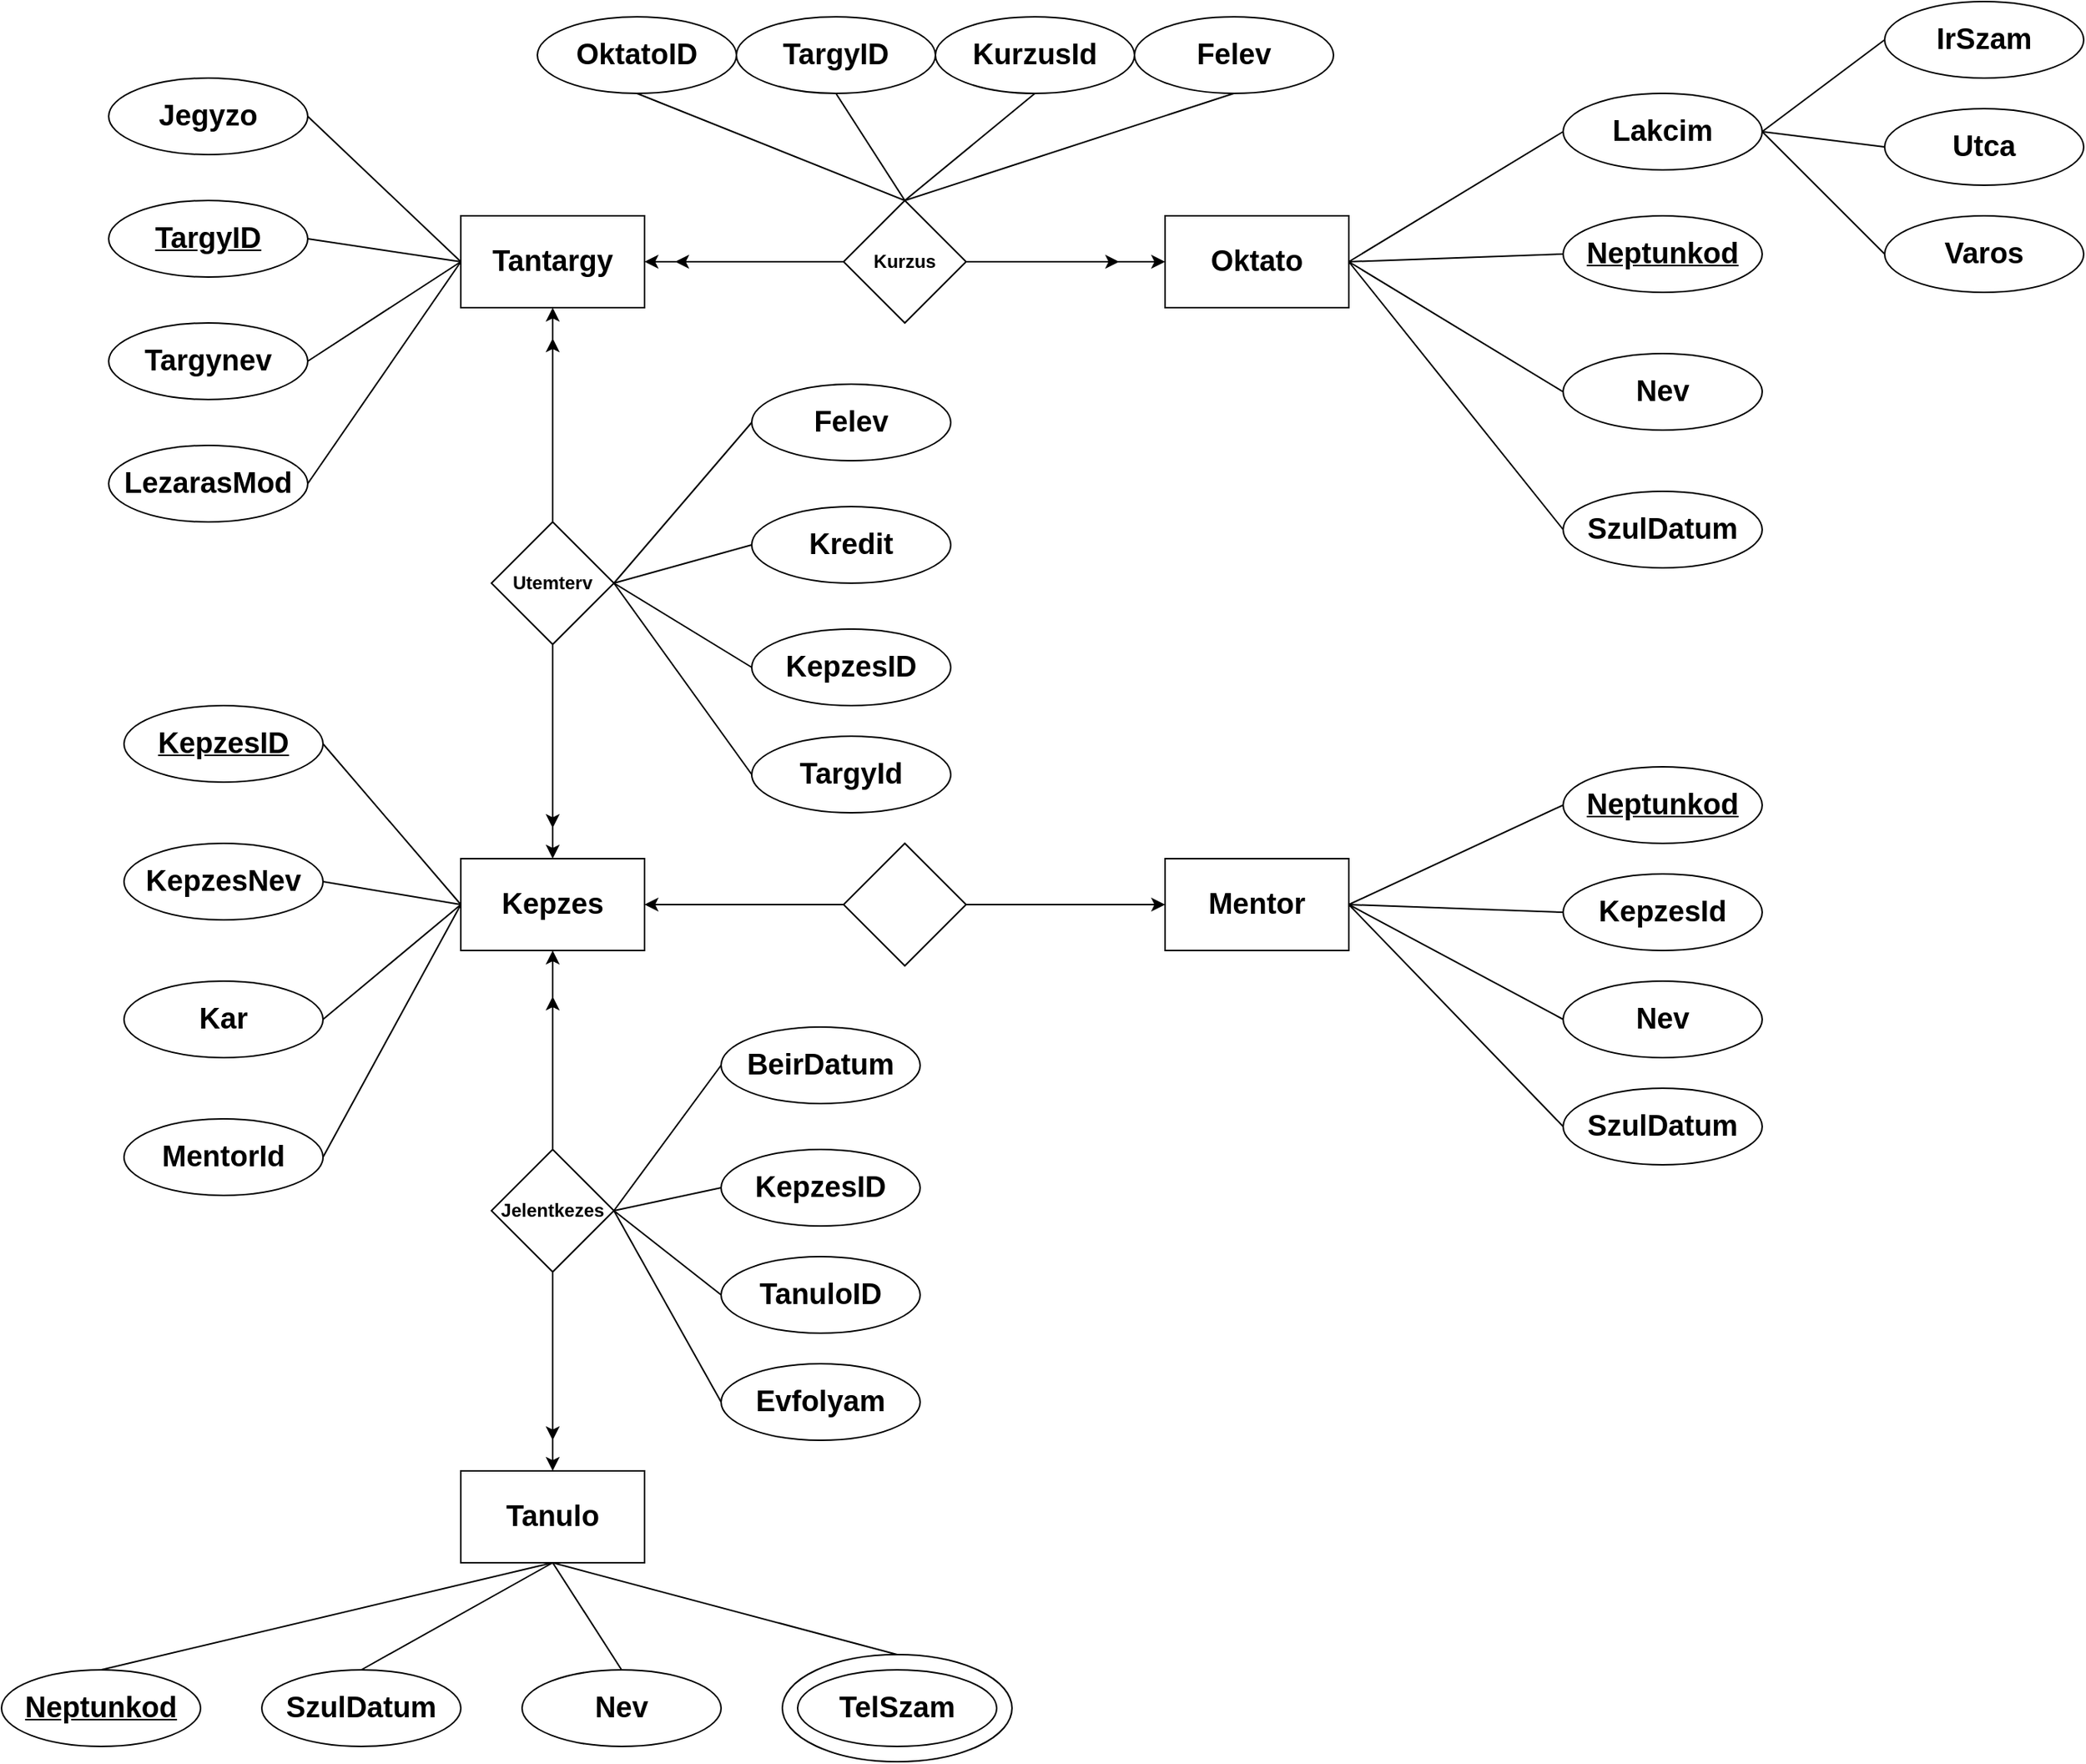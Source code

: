 <mxfile version="24.8.6">
  <diagram name="1 oldal" id="FMvvHlJ-6g_m1YEMtIO0">
    <mxGraphModel dx="1615" dy="828" grid="1" gridSize="10" guides="1" tooltips="1" connect="1" arrows="1" fold="1" page="1" pageScale="1" pageWidth="1920" pageHeight="1200" math="0" shadow="0">
      <root>
        <mxCell id="0" />
        <mxCell id="1" parent="0" />
        <mxCell id="9eSdq5-U4JZiP_cHy0Dx-53" value="" style="ellipse;whiteSpace=wrap;html=1;fontSize=19;fontStyle=3" parent="1" vertex="1">
          <mxGeometry x="960" y="1100" width="150" height="70" as="geometry" />
        </mxCell>
        <mxCell id="9eSdq5-U4JZiP_cHy0Dx-1" value="Kepzes" style="rounded=0;whiteSpace=wrap;html=1;fontSize=19;fontStyle=1" parent="1" vertex="1">
          <mxGeometry x="750" y="580" width="120" height="60" as="geometry" />
        </mxCell>
        <mxCell id="9eSdq5-U4JZiP_cHy0Dx-2" value="Oktato" style="rounded=0;whiteSpace=wrap;html=1;fontSize=19;fontStyle=1" parent="1" vertex="1">
          <mxGeometry x="1210" y="160" width="120" height="60" as="geometry" />
        </mxCell>
        <mxCell id="9eSdq5-U4JZiP_cHy0Dx-3" value="Tantargy" style="rounded=0;whiteSpace=wrap;html=1;fontSize=19;fontStyle=1" parent="1" vertex="1">
          <mxGeometry x="750" y="160" width="120" height="60" as="geometry" />
        </mxCell>
        <mxCell id="9eSdq5-U4JZiP_cHy0Dx-4" value="Tanulo" style="rounded=0;whiteSpace=wrap;html=1;fontSize=19;fontStyle=1" parent="1" vertex="1">
          <mxGeometry x="750" y="980" width="120" height="60" as="geometry" />
        </mxCell>
        <mxCell id="9eSdq5-U4JZiP_cHy0Dx-11" value="&lt;b&gt;Kurzus&lt;/b&gt;" style="rhombus;whiteSpace=wrap;html=1;" parent="1" vertex="1">
          <mxGeometry x="1000" y="150" width="80" height="80" as="geometry" />
        </mxCell>
        <mxCell id="9eSdq5-U4JZiP_cHy0Dx-13" value="&lt;b&gt;Utemterv&lt;/b&gt;" style="rhombus;whiteSpace=wrap;html=1;" parent="1" vertex="1">
          <mxGeometry x="770" y="360" width="80" height="80" as="geometry" />
        </mxCell>
        <mxCell id="9eSdq5-U4JZiP_cHy0Dx-14" value="&lt;b&gt;Jelentkezes&lt;/b&gt;" style="rhombus;whiteSpace=wrap;html=1;" parent="1" vertex="1">
          <mxGeometry x="770" y="770" width="80" height="80" as="geometry" />
        </mxCell>
        <mxCell id="9eSdq5-U4JZiP_cHy0Dx-17" value="" style="endArrow=classic;html=1;rounded=0;exitX=0;exitY=0.5;exitDx=0;exitDy=0;entryX=1;entryY=0.5;entryDx=0;entryDy=0;" parent="1" source="9eSdq5-U4JZiP_cHy0Dx-11" target="9eSdq5-U4JZiP_cHy0Dx-3" edge="1">
          <mxGeometry width="50" height="50" relative="1" as="geometry">
            <mxPoint x="1040" y="210" as="sourcePoint" />
            <mxPoint x="890" y="210" as="targetPoint" />
          </mxGeometry>
        </mxCell>
        <mxCell id="9eSdq5-U4JZiP_cHy0Dx-19" value="" style="endArrow=classic;html=1;rounded=0;exitX=0.5;exitY=1;exitDx=0;exitDy=0;" parent="1" source="9eSdq5-U4JZiP_cHy0Dx-14" edge="1">
          <mxGeometry width="50" height="50" relative="1" as="geometry">
            <mxPoint x="650" y="370" as="sourcePoint" />
            <mxPoint x="810" y="960" as="targetPoint" />
          </mxGeometry>
        </mxCell>
        <mxCell id="9eSdq5-U4JZiP_cHy0Dx-23" value="" style="endArrow=classic;html=1;rounded=0;exitX=1;exitY=0.5;exitDx=0;exitDy=0;" parent="1" source="9eSdq5-U4JZiP_cHy0Dx-11" edge="1">
          <mxGeometry width="50" height="50" relative="1" as="geometry">
            <mxPoint x="1030" y="320" as="sourcePoint" />
            <mxPoint x="1180" y="190" as="targetPoint" />
          </mxGeometry>
        </mxCell>
        <mxCell id="9eSdq5-U4JZiP_cHy0Dx-24" value="" style="endArrow=classic;html=1;rounded=0;exitX=1;exitY=0.5;exitDx=0;exitDy=0;entryX=0;entryY=0.5;entryDx=0;entryDy=0;" parent="1" source="9eSdq5-U4JZiP_cHy0Dx-11" target="9eSdq5-U4JZiP_cHy0Dx-2" edge="1">
          <mxGeometry width="50" height="50" relative="1" as="geometry">
            <mxPoint x="1150" y="340" as="sourcePoint" />
            <mxPoint x="1200" y="290" as="targetPoint" />
          </mxGeometry>
        </mxCell>
        <mxCell id="9eSdq5-U4JZiP_cHy0Dx-25" value="" style="endArrow=classic;html=1;rounded=0;exitX=0.5;exitY=1;exitDx=0;exitDy=0;entryX=0.5;entryY=0;entryDx=0;entryDy=0;" parent="1" source="9eSdq5-U4JZiP_cHy0Dx-13" target="9eSdq5-U4JZiP_cHy0Dx-1" edge="1">
          <mxGeometry width="50" height="50" relative="1" as="geometry">
            <mxPoint x="935" y="480" as="sourcePoint" />
            <mxPoint x="985" y="430" as="targetPoint" />
          </mxGeometry>
        </mxCell>
        <mxCell id="9eSdq5-U4JZiP_cHy0Dx-26" value="" style="endArrow=classic;html=1;rounded=0;exitX=0.5;exitY=0;exitDx=0;exitDy=0;entryX=0.5;entryY=1;entryDx=0;entryDy=0;" parent="1" source="9eSdq5-U4JZiP_cHy0Dx-13" target="9eSdq5-U4JZiP_cHy0Dx-3" edge="1">
          <mxGeometry width="50" height="50" relative="1" as="geometry">
            <mxPoint x="840" y="320" as="sourcePoint" />
            <mxPoint x="890" y="270" as="targetPoint" />
          </mxGeometry>
        </mxCell>
        <mxCell id="9eSdq5-U4JZiP_cHy0Dx-29" value="" style="endArrow=classic;html=1;rounded=0;exitX=0.5;exitY=1;exitDx=0;exitDy=0;entryX=0.5;entryY=0;entryDx=0;entryDy=0;" parent="1" source="9eSdq5-U4JZiP_cHy0Dx-14" target="9eSdq5-U4JZiP_cHy0Dx-4" edge="1">
          <mxGeometry width="50" height="50" relative="1" as="geometry">
            <mxPoint x="660" y="380" as="sourcePoint" />
            <mxPoint x="710" y="330" as="targetPoint" />
          </mxGeometry>
        </mxCell>
        <mxCell id="9eSdq5-U4JZiP_cHy0Dx-30" value="" style="endArrow=classic;html=1;rounded=0;exitX=0.5;exitY=0;exitDx=0;exitDy=0;" parent="1" source="9eSdq5-U4JZiP_cHy0Dx-14" edge="1">
          <mxGeometry width="50" height="50" relative="1" as="geometry">
            <mxPoint x="670" y="390" as="sourcePoint" />
            <mxPoint x="810" y="670" as="targetPoint" />
          </mxGeometry>
        </mxCell>
        <mxCell id="9eSdq5-U4JZiP_cHy0Dx-31" value="" style="endArrow=classic;html=1;rounded=0;exitX=0.5;exitY=0;exitDx=0;exitDy=0;entryX=0.5;entryY=1;entryDx=0;entryDy=0;" parent="1" source="9eSdq5-U4JZiP_cHy0Dx-14" target="9eSdq5-U4JZiP_cHy0Dx-1" edge="1">
          <mxGeometry width="50" height="50" relative="1" as="geometry">
            <mxPoint x="680" y="400" as="sourcePoint" />
            <mxPoint x="710" y="550" as="targetPoint" />
          </mxGeometry>
        </mxCell>
        <mxCell id="9eSdq5-U4JZiP_cHy0Dx-32" value="" style="endArrow=classic;html=1;rounded=0;exitX=0.5;exitY=1;exitDx=0;exitDy=0;" parent="1" source="9eSdq5-U4JZiP_cHy0Dx-13" edge="1">
          <mxGeometry width="50" height="50" relative="1" as="geometry">
            <mxPoint x="690" y="410" as="sourcePoint" />
            <mxPoint x="810" y="560" as="targetPoint" />
          </mxGeometry>
        </mxCell>
        <mxCell id="9eSdq5-U4JZiP_cHy0Dx-33" value="KurzusId" style="ellipse;whiteSpace=wrap;html=1;fontSize=19;fontStyle=1" parent="1" vertex="1">
          <mxGeometry x="1060" y="30" width="130" height="50" as="geometry" />
        </mxCell>
        <mxCell id="9eSdq5-U4JZiP_cHy0Dx-34" value="" style="endArrow=classic;html=1;rounded=0;exitX=0;exitY=0.5;exitDx=0;exitDy=0;" parent="1" source="9eSdq5-U4JZiP_cHy0Dx-11" edge="1">
          <mxGeometry width="50" height="50" relative="1" as="geometry">
            <mxPoint x="810" y="420" as="sourcePoint" />
            <mxPoint x="890" y="190" as="targetPoint" />
          </mxGeometry>
        </mxCell>
        <mxCell id="9eSdq5-U4JZiP_cHy0Dx-35" value="Evfolyam" style="ellipse;whiteSpace=wrap;html=1;fontSize=19;fontStyle=1" parent="1" vertex="1">
          <mxGeometry x="920" y="910" width="130" height="50" as="geometry" />
        </mxCell>
        <mxCell id="9eSdq5-U4JZiP_cHy0Dx-37" value="Mentor" style="rounded=0;whiteSpace=wrap;html=1;fontSize=19;fontStyle=1" parent="1" vertex="1">
          <mxGeometry x="1210" y="580" width="120" height="60" as="geometry" />
        </mxCell>
        <mxCell id="9eSdq5-U4JZiP_cHy0Dx-38" value="" style="rhombus;whiteSpace=wrap;html=1;" parent="1" vertex="1">
          <mxGeometry x="1000" y="570" width="80" height="80" as="geometry" />
        </mxCell>
        <mxCell id="9eSdq5-U4JZiP_cHy0Dx-39" value="" style="endArrow=classic;html=1;rounded=0;exitX=1;exitY=0.5;exitDx=0;exitDy=0;entryX=0;entryY=0.5;entryDx=0;entryDy=0;" parent="1" source="9eSdq5-U4JZiP_cHy0Dx-38" target="9eSdq5-U4JZiP_cHy0Dx-37" edge="1">
          <mxGeometry width="50" height="50" relative="1" as="geometry">
            <mxPoint x="1130" y="560" as="sourcePoint" />
            <mxPoint x="1180" y="510" as="targetPoint" />
          </mxGeometry>
        </mxCell>
        <mxCell id="9eSdq5-U4JZiP_cHy0Dx-40" value="" style="endArrow=classic;html=1;rounded=0;exitX=0;exitY=0.5;exitDx=0;exitDy=0;entryX=1;entryY=0.5;entryDx=0;entryDy=0;" parent="1" source="9eSdq5-U4JZiP_cHy0Dx-38" target="9eSdq5-U4JZiP_cHy0Dx-1" edge="1">
          <mxGeometry width="50" height="50" relative="1" as="geometry">
            <mxPoint x="990" y="540" as="sourcePoint" />
            <mxPoint x="1040" y="490" as="targetPoint" />
          </mxGeometry>
        </mxCell>
        <mxCell id="9eSdq5-U4JZiP_cHy0Dx-41" value="Felev" style="ellipse;whiteSpace=wrap;html=1;fontSize=19;fontStyle=1" parent="1" vertex="1">
          <mxGeometry x="1190" y="30" width="130" height="50" as="geometry" />
        </mxCell>
        <mxCell id="9eSdq5-U4JZiP_cHy0Dx-42" value="BeirDatum" style="ellipse;whiteSpace=wrap;html=1;fontSize=19;fontStyle=1" parent="1" vertex="1">
          <mxGeometry x="920" y="690" width="130" height="50" as="geometry" />
        </mxCell>
        <mxCell id="9eSdq5-U4JZiP_cHy0Dx-43" value="Kar" style="ellipse;whiteSpace=wrap;html=1;fontSize=19;fontStyle=1" parent="1" vertex="1">
          <mxGeometry x="530" y="660" width="130" height="50" as="geometry" />
        </mxCell>
        <mxCell id="9eSdq5-U4JZiP_cHy0Dx-44" value="SzulDatum" style="ellipse;whiteSpace=wrap;html=1;fontSize=19;fontStyle=1" parent="1" vertex="1">
          <mxGeometry x="1470" y="730" width="130" height="50" as="geometry" />
        </mxCell>
        <mxCell id="9eSdq5-U4JZiP_cHy0Dx-45" value="&lt;div&gt;MentorId&lt;/div&gt;" style="ellipse;whiteSpace=wrap;html=1;fontSize=19;fontStyle=1" parent="1" vertex="1">
          <mxGeometry x="530" y="750" width="130" height="50" as="geometry" />
        </mxCell>
        <mxCell id="9eSdq5-U4JZiP_cHy0Dx-46" value="&lt;u&gt;TargyID&lt;/u&gt;" style="ellipse;whiteSpace=wrap;html=1;fontSize=19;fontStyle=1" parent="1" vertex="1">
          <mxGeometry x="520" y="150" width="130" height="50" as="geometry" />
        </mxCell>
        <mxCell id="9eSdq5-U4JZiP_cHy0Dx-47" value="KepzesNev" style="ellipse;whiteSpace=wrap;html=1;fontSize=19;fontStyle=1" parent="1" vertex="1">
          <mxGeometry x="530" y="570" width="130" height="50" as="geometry" />
        </mxCell>
        <mxCell id="9eSdq5-U4JZiP_cHy0Dx-48" value="&lt;u&gt;KepzesID&lt;/u&gt;" style="ellipse;whiteSpace=wrap;html=1;fontSize=19;fontStyle=1" parent="1" vertex="1">
          <mxGeometry x="530" y="480" width="130" height="50" as="geometry" />
        </mxCell>
        <mxCell id="9eSdq5-U4JZiP_cHy0Dx-49" value="&lt;u&gt;Neptunkod&lt;/u&gt;" style="ellipse;whiteSpace=wrap;html=1;fontSize=19;fontStyle=1" parent="1" vertex="1">
          <mxGeometry x="450" y="1110" width="130" height="50" as="geometry" />
        </mxCell>
        <mxCell id="9eSdq5-U4JZiP_cHy0Dx-50" value="SzulDatum" style="ellipse;whiteSpace=wrap;html=1;fontSize=19;fontStyle=1" parent="1" vertex="1">
          <mxGeometry x="620" y="1110" width="130" height="50" as="geometry" />
        </mxCell>
        <mxCell id="9eSdq5-U4JZiP_cHy0Dx-51" value="&lt;div&gt;Nev&lt;/div&gt;" style="ellipse;whiteSpace=wrap;html=1;fontSize=19;fontStyle=1" parent="1" vertex="1">
          <mxGeometry x="790" y="1110" width="130" height="50" as="geometry" />
        </mxCell>
        <mxCell id="9eSdq5-U4JZiP_cHy0Dx-52" value="TelSzam" style="ellipse;whiteSpace=wrap;html=1;fontSize=19;fontStyle=1" parent="1" vertex="1">
          <mxGeometry x="970" y="1110" width="130" height="50" as="geometry" />
        </mxCell>
        <mxCell id="9eSdq5-U4JZiP_cHy0Dx-55" value="Nev" style="ellipse;whiteSpace=wrap;html=1;fontSize=19;fontStyle=1" parent="1" vertex="1">
          <mxGeometry x="1470" y="660" width="130" height="50" as="geometry" />
        </mxCell>
        <mxCell id="9eSdq5-U4JZiP_cHy0Dx-56" value="&lt;div&gt;KepzesId&lt;/div&gt;" style="ellipse;whiteSpace=wrap;html=1;fontSize=19;fontStyle=1" parent="1" vertex="1">
          <mxGeometry x="1470" y="590" width="130" height="50" as="geometry" />
        </mxCell>
        <mxCell id="9eSdq5-U4JZiP_cHy0Dx-57" value="SzulDatum" style="ellipse;whiteSpace=wrap;html=1;fontSize=19;fontStyle=1" parent="1" vertex="1">
          <mxGeometry x="1470" y="340" width="130" height="50" as="geometry" />
        </mxCell>
        <mxCell id="9eSdq5-U4JZiP_cHy0Dx-58" value="Varos" style="ellipse;whiteSpace=wrap;html=1;fontSize=19;fontStyle=1" parent="1" vertex="1">
          <mxGeometry x="1680" y="160" width="130" height="50" as="geometry" />
        </mxCell>
        <mxCell id="9eSdq5-U4JZiP_cHy0Dx-59" value="Nev" style="ellipse;whiteSpace=wrap;html=1;fontSize=19;fontStyle=1" parent="1" vertex="1">
          <mxGeometry x="1470" y="250" width="130" height="50" as="geometry" />
        </mxCell>
        <mxCell id="9eSdq5-U4JZiP_cHy0Dx-60" value="&lt;u&gt;Neptunkod&lt;/u&gt;" style="ellipse;whiteSpace=wrap;html=1;fontSize=19;fontStyle=1" parent="1" vertex="1">
          <mxGeometry x="1470" y="160" width="130" height="50" as="geometry" />
        </mxCell>
        <mxCell id="9eSdq5-U4JZiP_cHy0Dx-61" value="&lt;u&gt;Neptunkod&lt;/u&gt;" style="ellipse;whiteSpace=wrap;html=1;fontSize=19;fontStyle=1" parent="1" vertex="1">
          <mxGeometry x="1470" y="520" width="130" height="50" as="geometry" />
        </mxCell>
        <mxCell id="9eSdq5-U4JZiP_cHy0Dx-66" value="LezarasMod" style="ellipse;whiteSpace=wrap;html=1;fontSize=19;fontStyle=1" parent="1" vertex="1">
          <mxGeometry x="520" y="310" width="130" height="50" as="geometry" />
        </mxCell>
        <mxCell id="9eSdq5-U4JZiP_cHy0Dx-67" value="Kredit" style="ellipse;whiteSpace=wrap;html=1;fontSize=19;fontStyle=1" parent="1" vertex="1">
          <mxGeometry x="940" y="350" width="130" height="50" as="geometry" />
        </mxCell>
        <mxCell id="9eSdq5-U4JZiP_cHy0Dx-68" value="Jegyzo" style="ellipse;whiteSpace=wrap;html=1;fontSize=19;fontStyle=1" parent="1" vertex="1">
          <mxGeometry x="520" y="70" width="130" height="50" as="geometry" />
        </mxCell>
        <mxCell id="9eSdq5-U4JZiP_cHy0Dx-69" value="" style="endArrow=classic;html=1;rounded=0;exitX=0.5;exitY=0;exitDx=0;exitDy=0;" parent="1" source="9eSdq5-U4JZiP_cHy0Dx-13" edge="1">
          <mxGeometry width="50" height="50" relative="1" as="geometry">
            <mxPoint x="1020" y="700" as="sourcePoint" />
            <mxPoint x="810" y="240" as="targetPoint" />
          </mxGeometry>
        </mxCell>
        <mxCell id="9eSdq5-U4JZiP_cHy0Dx-70" value="Felev" style="ellipse;whiteSpace=wrap;html=1;fontSize=19;fontStyle=1" parent="1" vertex="1">
          <mxGeometry x="940" y="270" width="130" height="50" as="geometry" />
        </mxCell>
        <mxCell id="9eSdq5-U4JZiP_cHy0Dx-71" value="Targynev" style="ellipse;whiteSpace=wrap;html=1;fontSize=19;fontStyle=1" parent="1" vertex="1">
          <mxGeometry x="520" y="230" width="130" height="50" as="geometry" />
        </mxCell>
        <mxCell id="9eSdq5-U4JZiP_cHy0Dx-72" value="" style="endArrow=none;html=1;rounded=0;exitX=1;exitY=0.5;exitDx=0;exitDy=0;entryX=0;entryY=0.5;entryDx=0;entryDy=0;" parent="1" source="9eSdq5-U4JZiP_cHy0Dx-66" target="9eSdq5-U4JZiP_cHy0Dx-3" edge="1">
          <mxGeometry width="50" height="50" relative="1" as="geometry">
            <mxPoint x="1020" y="490" as="sourcePoint" />
            <mxPoint x="1070" y="440" as="targetPoint" />
          </mxGeometry>
        </mxCell>
        <mxCell id="9eSdq5-U4JZiP_cHy0Dx-74" value="" style="endArrow=none;html=1;rounded=0;entryX=0;entryY=0.5;entryDx=0;entryDy=0;exitX=1;exitY=0.5;exitDx=0;exitDy=0;" parent="1" source="9eSdq5-U4JZiP_cHy0Dx-88" target="9eSdq5-U4JZiP_cHy0Dx-89" edge="1">
          <mxGeometry width="50" height="50" relative="1" as="geometry">
            <mxPoint x="120" y="500" as="sourcePoint" />
            <mxPoint x="170" y="450" as="targetPoint" />
          </mxGeometry>
        </mxCell>
        <mxCell id="9eSdq5-U4JZiP_cHy0Dx-75" value="" style="endArrow=none;html=1;rounded=0;entryX=0;entryY=0.5;entryDx=0;entryDy=0;exitX=1;exitY=0.5;exitDx=0;exitDy=0;" parent="1" source="9eSdq5-U4JZiP_cHy0Dx-13" target="9eSdq5-U4JZiP_cHy0Dx-67" edge="1">
          <mxGeometry width="50" height="50" relative="1" as="geometry">
            <mxPoint x="130" y="510" as="sourcePoint" />
            <mxPoint x="180" y="460" as="targetPoint" />
          </mxGeometry>
        </mxCell>
        <mxCell id="9eSdq5-U4JZiP_cHy0Dx-76" value="" style="endArrow=none;html=1;rounded=0;exitX=0;exitY=0.5;exitDx=0;exitDy=0;entryX=1;entryY=0.5;entryDx=0;entryDy=0;" parent="1" source="9eSdq5-U4JZiP_cHy0Dx-70" target="9eSdq5-U4JZiP_cHy0Dx-13" edge="1">
          <mxGeometry width="50" height="50" relative="1" as="geometry">
            <mxPoint x="140" y="520" as="sourcePoint" />
            <mxPoint x="190" y="470" as="targetPoint" />
          </mxGeometry>
        </mxCell>
        <mxCell id="9eSdq5-U4JZiP_cHy0Dx-77" value="" style="endArrow=none;html=1;rounded=0;exitX=0.5;exitY=0;exitDx=0;exitDy=0;entryX=0.5;entryY=1;entryDx=0;entryDy=0;" parent="1" source="9eSdq5-U4JZiP_cHy0Dx-53" target="9eSdq5-U4JZiP_cHy0Dx-4" edge="1">
          <mxGeometry width="50" height="50" relative="1" as="geometry">
            <mxPoint x="150" y="530" as="sourcePoint" />
            <mxPoint x="200" y="480" as="targetPoint" />
          </mxGeometry>
        </mxCell>
        <mxCell id="9eSdq5-U4JZiP_cHy0Dx-78" value="" style="endArrow=none;html=1;rounded=0;exitX=0.5;exitY=0;exitDx=0;exitDy=0;entryX=0.5;entryY=1;entryDx=0;entryDy=0;" parent="1" source="9eSdq5-U4JZiP_cHy0Dx-51" target="9eSdq5-U4JZiP_cHy0Dx-4" edge="1">
          <mxGeometry width="50" height="50" relative="1" as="geometry">
            <mxPoint x="160" y="540" as="sourcePoint" />
            <mxPoint x="210" y="490" as="targetPoint" />
          </mxGeometry>
        </mxCell>
        <mxCell id="9eSdq5-U4JZiP_cHy0Dx-79" value="" style="endArrow=none;html=1;rounded=0;exitX=0.5;exitY=0;exitDx=0;exitDy=0;entryX=0.5;entryY=1;entryDx=0;entryDy=0;" parent="1" source="9eSdq5-U4JZiP_cHy0Dx-50" target="9eSdq5-U4JZiP_cHy0Dx-4" edge="1">
          <mxGeometry width="50" height="50" relative="1" as="geometry">
            <mxPoint x="170" y="550" as="sourcePoint" />
            <mxPoint x="220" y="500" as="targetPoint" />
          </mxGeometry>
        </mxCell>
        <mxCell id="9eSdq5-U4JZiP_cHy0Dx-80" value="" style="endArrow=none;html=1;rounded=0;exitX=0.5;exitY=1;exitDx=0;exitDy=0;entryX=0.5;entryY=0;entryDx=0;entryDy=0;" parent="1" source="9eSdq5-U4JZiP_cHy0Dx-4" target="9eSdq5-U4JZiP_cHy0Dx-49" edge="1">
          <mxGeometry width="50" height="50" relative="1" as="geometry">
            <mxPoint x="180" y="560" as="sourcePoint" />
            <mxPoint x="230" y="510" as="targetPoint" />
          </mxGeometry>
        </mxCell>
        <mxCell id="9eSdq5-U4JZiP_cHy0Dx-81" value="" style="endArrow=none;html=1;rounded=0;exitX=1;exitY=0.5;exitDx=0;exitDy=0;entryX=0;entryY=0.5;entryDx=0;entryDy=0;" parent="1" source="9eSdq5-U4JZiP_cHy0Dx-48" target="9eSdq5-U4JZiP_cHy0Dx-1" edge="1">
          <mxGeometry width="50" height="50" relative="1" as="geometry">
            <mxPoint x="190" y="570" as="sourcePoint" />
            <mxPoint x="240" y="520" as="targetPoint" />
          </mxGeometry>
        </mxCell>
        <mxCell id="9eSdq5-U4JZiP_cHy0Dx-82" value="" style="endArrow=none;html=1;rounded=0;exitX=1;exitY=0.5;exitDx=0;exitDy=0;entryX=0;entryY=0.5;entryDx=0;entryDy=0;" parent="1" source="9eSdq5-U4JZiP_cHy0Dx-47" target="9eSdq5-U4JZiP_cHy0Dx-1" edge="1">
          <mxGeometry width="50" height="50" relative="1" as="geometry">
            <mxPoint x="200" y="580" as="sourcePoint" />
            <mxPoint x="250" y="530" as="targetPoint" />
          </mxGeometry>
        </mxCell>
        <mxCell id="9eSdq5-U4JZiP_cHy0Dx-83" value="" style="endArrow=none;html=1;rounded=0;exitX=1;exitY=0.5;exitDx=0;exitDy=0;entryX=0;entryY=0.5;entryDx=0;entryDy=0;" parent="1" source="9eSdq5-U4JZiP_cHy0Dx-43" target="9eSdq5-U4JZiP_cHy0Dx-1" edge="1">
          <mxGeometry width="50" height="50" relative="1" as="geometry">
            <mxPoint x="210" y="590" as="sourcePoint" />
            <mxPoint x="260" y="540" as="targetPoint" />
          </mxGeometry>
        </mxCell>
        <mxCell id="9eSdq5-U4JZiP_cHy0Dx-84" value="" style="endArrow=none;html=1;rounded=0;exitX=1;exitY=0.5;exitDx=0;exitDy=0;entryX=0;entryY=0.5;entryDx=0;entryDy=0;" parent="1" source="9eSdq5-U4JZiP_cHy0Dx-45" target="9eSdq5-U4JZiP_cHy0Dx-1" edge="1">
          <mxGeometry width="50" height="50" relative="1" as="geometry">
            <mxPoint x="220" y="600" as="sourcePoint" />
            <mxPoint x="270" y="550" as="targetPoint" />
          </mxGeometry>
        </mxCell>
        <mxCell id="9eSdq5-U4JZiP_cHy0Dx-85" value="" style="endArrow=none;html=1;rounded=0;exitX=1;exitY=0.5;exitDx=0;exitDy=0;entryX=0;entryY=0.5;entryDx=0;entryDy=0;" parent="1" source="9eSdq5-U4JZiP_cHy0Dx-68" target="9eSdq5-U4JZiP_cHy0Dx-3" edge="1">
          <mxGeometry width="50" height="50" relative="1" as="geometry">
            <mxPoint x="230" y="610" as="sourcePoint" />
            <mxPoint x="280" y="560" as="targetPoint" />
          </mxGeometry>
        </mxCell>
        <mxCell id="9eSdq5-U4JZiP_cHy0Dx-86" value="" style="endArrow=none;html=1;rounded=0;exitX=1;exitY=0.5;exitDx=0;exitDy=0;entryX=0;entryY=0.5;entryDx=0;entryDy=0;" parent="1" source="9eSdq5-U4JZiP_cHy0Dx-46" target="9eSdq5-U4JZiP_cHy0Dx-3" edge="1">
          <mxGeometry width="50" height="50" relative="1" as="geometry">
            <mxPoint x="240" y="620" as="sourcePoint" />
            <mxPoint x="290" y="570" as="targetPoint" />
          </mxGeometry>
        </mxCell>
        <mxCell id="9eSdq5-U4JZiP_cHy0Dx-87" value="" style="endArrow=none;html=1;rounded=0;exitX=1;exitY=0.5;exitDx=0;exitDy=0;entryX=0;entryY=0.5;entryDx=0;entryDy=0;" parent="1" source="9eSdq5-U4JZiP_cHy0Dx-71" target="9eSdq5-U4JZiP_cHy0Dx-3" edge="1">
          <mxGeometry width="50" height="50" relative="1" as="geometry">
            <mxPoint x="250" y="630" as="sourcePoint" />
            <mxPoint x="300" y="580" as="targetPoint" />
          </mxGeometry>
        </mxCell>
        <mxCell id="9eSdq5-U4JZiP_cHy0Dx-88" value="Lakcim" style="ellipse;whiteSpace=wrap;html=1;fontSize=19;fontStyle=1" parent="1" vertex="1">
          <mxGeometry x="1470" y="80" width="130" height="50" as="geometry" />
        </mxCell>
        <mxCell id="9eSdq5-U4JZiP_cHy0Dx-89" value="IrSzam" style="ellipse;whiteSpace=wrap;html=1;fontSize=19;fontStyle=1" parent="1" vertex="1">
          <mxGeometry x="1680" y="20" width="130" height="50" as="geometry" />
        </mxCell>
        <mxCell id="9eSdq5-U4JZiP_cHy0Dx-90" value="Utca" style="ellipse;whiteSpace=wrap;html=1;fontSize=19;fontStyle=1" parent="1" vertex="1">
          <mxGeometry x="1680" y="90" width="130" height="50" as="geometry" />
        </mxCell>
        <mxCell id="9eSdq5-U4JZiP_cHy0Dx-91" value="" style="endArrow=none;html=1;rounded=0;entryX=0;entryY=0.5;entryDx=0;entryDy=0;exitX=1;exitY=0.5;exitDx=0;exitDy=0;" parent="1" source="9eSdq5-U4JZiP_cHy0Dx-37" target="9eSdq5-U4JZiP_cHy0Dx-61" edge="1">
          <mxGeometry width="50" height="50" relative="1" as="geometry">
            <mxPoint x="130" y="510" as="sourcePoint" />
            <mxPoint x="180" y="460" as="targetPoint" />
          </mxGeometry>
        </mxCell>
        <mxCell id="9eSdq5-U4JZiP_cHy0Dx-92" value="" style="endArrow=none;html=1;rounded=0;entryX=0;entryY=0.5;entryDx=0;entryDy=0;exitX=1;exitY=0.5;exitDx=0;exitDy=0;" parent="1" source="9eSdq5-U4JZiP_cHy0Dx-37" target="9eSdq5-U4JZiP_cHy0Dx-56" edge="1">
          <mxGeometry width="50" height="50" relative="1" as="geometry">
            <mxPoint x="140" y="520" as="sourcePoint" />
            <mxPoint x="190" y="470" as="targetPoint" />
          </mxGeometry>
        </mxCell>
        <mxCell id="9eSdq5-U4JZiP_cHy0Dx-93" value="" style="endArrow=none;html=1;rounded=0;entryX=0;entryY=0.5;entryDx=0;entryDy=0;exitX=1;exitY=0.5;exitDx=0;exitDy=0;" parent="1" source="9eSdq5-U4JZiP_cHy0Dx-37" target="9eSdq5-U4JZiP_cHy0Dx-55" edge="1">
          <mxGeometry width="50" height="50" relative="1" as="geometry">
            <mxPoint x="150" y="530" as="sourcePoint" />
            <mxPoint x="200" y="480" as="targetPoint" />
          </mxGeometry>
        </mxCell>
        <mxCell id="9eSdq5-U4JZiP_cHy0Dx-94" value="" style="endArrow=none;html=1;rounded=0;entryX=0;entryY=0.5;entryDx=0;entryDy=0;exitX=1;exitY=0.5;exitDx=0;exitDy=0;" parent="1" source="9eSdq5-U4JZiP_cHy0Dx-37" target="9eSdq5-U4JZiP_cHy0Dx-44" edge="1">
          <mxGeometry width="50" height="50" relative="1" as="geometry">
            <mxPoint x="160" y="540" as="sourcePoint" />
            <mxPoint x="210" y="490" as="targetPoint" />
          </mxGeometry>
        </mxCell>
        <mxCell id="9eSdq5-U4JZiP_cHy0Dx-95" value="" style="endArrow=none;html=1;rounded=0;entryX=0;entryY=0.5;entryDx=0;entryDy=0;exitX=1;exitY=0.5;exitDx=0;exitDy=0;" parent="1" source="9eSdq5-U4JZiP_cHy0Dx-14" target="9eSdq5-U4JZiP_cHy0Dx-35" edge="1">
          <mxGeometry width="50" height="50" relative="1" as="geometry">
            <mxPoint x="170" y="550" as="sourcePoint" />
            <mxPoint x="220" y="500" as="targetPoint" />
          </mxGeometry>
        </mxCell>
        <mxCell id="9eSdq5-U4JZiP_cHy0Dx-96" value="" style="endArrow=none;html=1;rounded=0;exitX=0;exitY=0.5;exitDx=0;exitDy=0;entryX=1;entryY=0.5;entryDx=0;entryDy=0;" parent="1" source="9eSdq5-U4JZiP_cHy0Dx-42" target="9eSdq5-U4JZiP_cHy0Dx-14" edge="1">
          <mxGeometry width="50" height="50" relative="1" as="geometry">
            <mxPoint x="180" y="560" as="sourcePoint" />
            <mxPoint x="230" y="510" as="targetPoint" />
          </mxGeometry>
        </mxCell>
        <mxCell id="9eSdq5-U4JZiP_cHy0Dx-97" value="" style="endArrow=none;html=1;rounded=0;entryX=0.5;entryY=1;entryDx=0;entryDy=0;exitX=0.5;exitY=0;exitDx=0;exitDy=0;" parent="1" source="9eSdq5-U4JZiP_cHy0Dx-11" target="9eSdq5-U4JZiP_cHy0Dx-41" edge="1">
          <mxGeometry width="50" height="50" relative="1" as="geometry">
            <mxPoint x="130" y="510" as="sourcePoint" />
            <mxPoint x="180" y="460" as="targetPoint" />
          </mxGeometry>
        </mxCell>
        <mxCell id="9eSdq5-U4JZiP_cHy0Dx-98" value="" style="endArrow=none;html=1;rounded=0;entryX=0;entryY=0.5;entryDx=0;entryDy=0;exitX=1;exitY=0.5;exitDx=0;exitDy=0;" parent="1" source="9eSdq5-U4JZiP_cHy0Dx-2" target="9eSdq5-U4JZiP_cHy0Dx-88" edge="1">
          <mxGeometry width="50" height="50" relative="1" as="geometry">
            <mxPoint x="140" y="520" as="sourcePoint" />
            <mxPoint x="190" y="470" as="targetPoint" />
          </mxGeometry>
        </mxCell>
        <mxCell id="9eSdq5-U4JZiP_cHy0Dx-99" value="" style="endArrow=none;html=1;rounded=0;entryX=0;entryY=0.5;entryDx=0;entryDy=0;exitX=1;exitY=0.5;exitDx=0;exitDy=0;" parent="1" source="9eSdq5-U4JZiP_cHy0Dx-2" target="9eSdq5-U4JZiP_cHy0Dx-60" edge="1">
          <mxGeometry width="50" height="50" relative="1" as="geometry">
            <mxPoint x="150" y="530" as="sourcePoint" />
            <mxPoint x="200" y="480" as="targetPoint" />
          </mxGeometry>
        </mxCell>
        <mxCell id="9eSdq5-U4JZiP_cHy0Dx-100" value="" style="endArrow=none;html=1;rounded=0;entryX=0;entryY=0.5;entryDx=0;entryDy=0;exitX=1;exitY=0.5;exitDx=0;exitDy=0;" parent="1" source="9eSdq5-U4JZiP_cHy0Dx-2" target="9eSdq5-U4JZiP_cHy0Dx-59" edge="1">
          <mxGeometry width="50" height="50" relative="1" as="geometry">
            <mxPoint x="160" y="540" as="sourcePoint" />
            <mxPoint x="210" y="490" as="targetPoint" />
          </mxGeometry>
        </mxCell>
        <mxCell id="9eSdq5-U4JZiP_cHy0Dx-101" value="" style="endArrow=none;html=1;rounded=0;entryX=0;entryY=0.5;entryDx=0;entryDy=0;exitX=1;exitY=0.5;exitDx=0;exitDy=0;" parent="1" source="9eSdq5-U4JZiP_cHy0Dx-2" target="9eSdq5-U4JZiP_cHy0Dx-57" edge="1">
          <mxGeometry width="50" height="50" relative="1" as="geometry">
            <mxPoint x="170" y="550" as="sourcePoint" />
            <mxPoint x="220" y="500" as="targetPoint" />
          </mxGeometry>
        </mxCell>
        <mxCell id="9eSdq5-U4JZiP_cHy0Dx-102" value="" style="endArrow=none;html=1;rounded=0;entryX=0;entryY=0.5;entryDx=0;entryDy=0;exitX=1;exitY=0.5;exitDx=0;exitDy=0;" parent="1" source="9eSdq5-U4JZiP_cHy0Dx-88" target="9eSdq5-U4JZiP_cHy0Dx-90" edge="1">
          <mxGeometry width="50" height="50" relative="1" as="geometry">
            <mxPoint x="130" y="510" as="sourcePoint" />
            <mxPoint x="180" y="460" as="targetPoint" />
          </mxGeometry>
        </mxCell>
        <mxCell id="9eSdq5-U4JZiP_cHy0Dx-103" value="" style="endArrow=none;html=1;rounded=0;entryX=0;entryY=0.5;entryDx=0;entryDy=0;exitX=1;exitY=0.5;exitDx=0;exitDy=0;" parent="1" source="9eSdq5-U4JZiP_cHy0Dx-88" target="9eSdq5-U4JZiP_cHy0Dx-58" edge="1">
          <mxGeometry width="50" height="50" relative="1" as="geometry">
            <mxPoint x="140" y="520" as="sourcePoint" />
            <mxPoint x="190" y="470" as="targetPoint" />
          </mxGeometry>
        </mxCell>
        <mxCell id="9eSdq5-U4JZiP_cHy0Dx-104" value="" style="endArrow=none;html=1;rounded=0;entryX=0.5;entryY=1;entryDx=0;entryDy=0;exitX=0.5;exitY=0;exitDx=0;exitDy=0;" parent="1" source="9eSdq5-U4JZiP_cHy0Dx-11" target="9eSdq5-U4JZiP_cHy0Dx-33" edge="1">
          <mxGeometry width="50" height="50" relative="1" as="geometry">
            <mxPoint x="150" y="530" as="sourcePoint" />
            <mxPoint x="200" y="480" as="targetPoint" />
          </mxGeometry>
        </mxCell>
        <mxCell id="fOLfV_PG75M1zDfMYt_E-3" value="&lt;div&gt;KepzesID&lt;/div&gt;" style="ellipse;whiteSpace=wrap;html=1;fontSize=19;fontStyle=1" parent="1" vertex="1">
          <mxGeometry x="940" y="430" width="130" height="50" as="geometry" />
        </mxCell>
        <mxCell id="fOLfV_PG75M1zDfMYt_E-4" value="&lt;div&gt;TargyId&lt;/div&gt;" style="ellipse;whiteSpace=wrap;html=1;fontSize=19;fontStyle=1" parent="1" vertex="1">
          <mxGeometry x="940" y="500" width="130" height="50" as="geometry" />
        </mxCell>
        <mxCell id="fOLfV_PG75M1zDfMYt_E-6" value="" style="endArrow=none;html=1;rounded=0;exitX=0;exitY=0.5;exitDx=0;exitDy=0;entryX=1;entryY=0.5;entryDx=0;entryDy=0;" parent="1" source="fOLfV_PG75M1zDfMYt_E-3" target="9eSdq5-U4JZiP_cHy0Dx-13" edge="1">
          <mxGeometry width="50" height="50" relative="1" as="geometry">
            <mxPoint x="650" y="410" as="sourcePoint" />
            <mxPoint x="700" y="360" as="targetPoint" />
          </mxGeometry>
        </mxCell>
        <mxCell id="fOLfV_PG75M1zDfMYt_E-7" value="" style="endArrow=none;html=1;rounded=0;entryX=0;entryY=0.5;entryDx=0;entryDy=0;exitX=1;exitY=0.5;exitDx=0;exitDy=0;" parent="1" source="9eSdq5-U4JZiP_cHy0Dx-13" target="fOLfV_PG75M1zDfMYt_E-4" edge="1">
          <mxGeometry width="50" height="50" relative="1" as="geometry">
            <mxPoint x="650" y="410" as="sourcePoint" />
            <mxPoint x="700" y="360" as="targetPoint" />
          </mxGeometry>
        </mxCell>
        <mxCell id="fOLfV_PG75M1zDfMYt_E-8" value="&lt;div&gt;OktatoID&lt;/div&gt;" style="ellipse;whiteSpace=wrap;html=1;fontSize=19;fontStyle=1" parent="1" vertex="1">
          <mxGeometry x="800" y="30" width="130" height="50" as="geometry" />
        </mxCell>
        <mxCell id="fOLfV_PG75M1zDfMYt_E-9" value="&lt;div&gt;TargyID&lt;/div&gt;" style="ellipse;whiteSpace=wrap;html=1;fontSize=19;fontStyle=1" parent="1" vertex="1">
          <mxGeometry x="930" y="30" width="130" height="50" as="geometry" />
        </mxCell>
        <mxCell id="fOLfV_PG75M1zDfMYt_E-10" value="" style="endArrow=none;html=1;rounded=0;entryX=0.5;entryY=1;entryDx=0;entryDy=0;exitX=0.5;exitY=0;exitDx=0;exitDy=0;" parent="1" source="9eSdq5-U4JZiP_cHy0Dx-11" target="fOLfV_PG75M1zDfMYt_E-9" edge="1">
          <mxGeometry width="50" height="50" relative="1" as="geometry">
            <mxPoint x="650" y="410" as="sourcePoint" />
            <mxPoint x="700" y="360" as="targetPoint" />
          </mxGeometry>
        </mxCell>
        <mxCell id="fOLfV_PG75M1zDfMYt_E-11" value="" style="endArrow=none;html=1;rounded=0;entryX=0.5;entryY=1;entryDx=0;entryDy=0;exitX=0.5;exitY=0;exitDx=0;exitDy=0;" parent="1" source="9eSdq5-U4JZiP_cHy0Dx-11" target="fOLfV_PG75M1zDfMYt_E-8" edge="1">
          <mxGeometry width="50" height="50" relative="1" as="geometry">
            <mxPoint x="650" y="410" as="sourcePoint" />
            <mxPoint x="700" y="360" as="targetPoint" />
          </mxGeometry>
        </mxCell>
        <mxCell id="fOLfV_PG75M1zDfMYt_E-12" value="&lt;div&gt;KepzesID&lt;/div&gt;" style="ellipse;whiteSpace=wrap;html=1;fontSize=19;fontStyle=1" parent="1" vertex="1">
          <mxGeometry x="920" y="770" width="130" height="50" as="geometry" />
        </mxCell>
        <mxCell id="fOLfV_PG75M1zDfMYt_E-14" value="&lt;div&gt;TanuloID&lt;/div&gt;" style="ellipse;whiteSpace=wrap;html=1;fontSize=19;fontStyle=1" parent="1" vertex="1">
          <mxGeometry x="920" y="840" width="130" height="50" as="geometry" />
        </mxCell>
        <mxCell id="5_qn-quflh2Ph-lJkvsB-1" value="" style="endArrow=none;html=1;rounded=0;exitX=0;exitY=0.5;exitDx=0;exitDy=0;entryX=1;entryY=0.5;entryDx=0;entryDy=0;" parent="1" source="fOLfV_PG75M1zDfMYt_E-12" target="9eSdq5-U4JZiP_cHy0Dx-14" edge="1">
          <mxGeometry width="50" height="50" relative="1" as="geometry">
            <mxPoint x="1000" y="810" as="sourcePoint" />
            <mxPoint x="1190" y="780" as="targetPoint" />
          </mxGeometry>
        </mxCell>
        <mxCell id="5_qn-quflh2Ph-lJkvsB-2" value="" style="endArrow=none;html=1;rounded=0;entryX=1;entryY=0.5;entryDx=0;entryDy=0;exitX=0;exitY=0.5;exitDx=0;exitDy=0;" parent="1" source="fOLfV_PG75M1zDfMYt_E-14" target="9eSdq5-U4JZiP_cHy0Dx-14" edge="1">
          <mxGeometry width="50" height="50" relative="1" as="geometry">
            <mxPoint x="1010" y="820" as="sourcePoint" />
            <mxPoint x="1060" y="770" as="targetPoint" />
          </mxGeometry>
        </mxCell>
      </root>
    </mxGraphModel>
  </diagram>
</mxfile>
